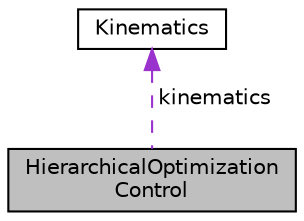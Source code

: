 digraph "HierarchicalOptimizationControl"
{
 // LATEX_PDF_SIZE
  edge [fontname="Helvetica",fontsize="10",labelfontname="Helvetica",labelfontsize="10"];
  node [fontname="Helvetica",fontsize="10",shape=record];
  Node1 [label="HierarchicalOptimization\lControl",height=0.2,width=0.4,color="black", fillcolor="grey75", style="filled", fontcolor="black",tooltip="A class for hierarchical optimization control."];
  Node2 -> Node1 [dir="back",color="darkorchid3",fontsize="10",style="dashed",label=" kinematics" ,fontname="Helvetica"];
  Node2 [label="Kinematics",height=0.2,width=0.4,color="black", fillcolor="white", style="filled",URL="$classKinematics.html",tooltip="A class for analytical Kinematics Solving."];
}
